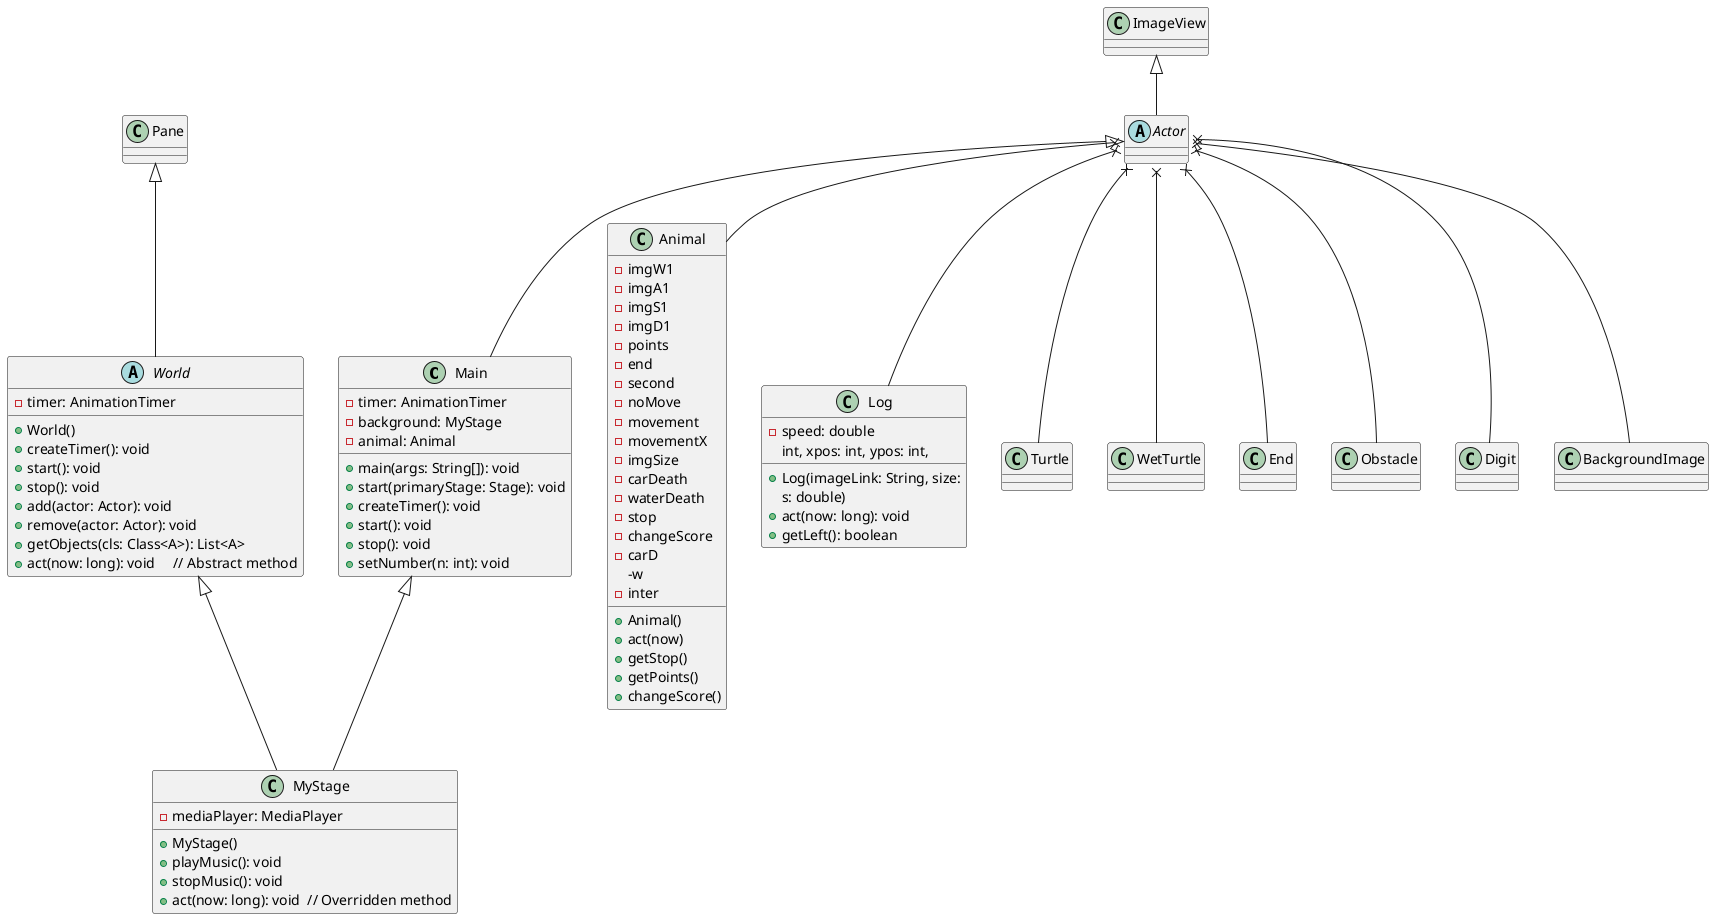 @startuml
'https://plantuml.com/class-diagram

Main <|-- MyStage
World <|-- MyStage
Pane <|-- World
Actor  x-- Animal
Actor  x-- Log
Actor  x-- Turtle
Actor  x-- WetTurtle
Actor  x-- End
Actor  x-- Obstacle
Actor  x-- Digit
Actor  x-- BackgroundImage
Actor <|-- Main
ImageView <|-- Actor
abstract class Actor
abstract class World{
 - timer: AnimationTimer

 + World()
 + createTimer(): void
 + start(): void
 + stop(): void
 + add(actor: Actor): void
 + remove(actor: Actor): void
 + getObjects(cls: Class<A>): List<A>
 + act(now: long): void     // Abstract method
}


class Main {
-timer: AnimationTimer
-background: MyStage
-animal: Animal
 + main(args: String[]): void
 + start(primaryStage: Stage): void
 + createTimer(): void
 + start(): void
 + stop(): void
 + setNumber(n: int): void
}
class MyStage {
 - mediaPlayer: MediaPlayer
+ MyStage()
+ playMusic(): void
+ stopMusic(): void
+ act(now: long): void  // Overridden method
}
class Animal {
 -imgW1
 -imgA1
 -imgS1
 -imgD1
 -points
 -end
 -second
 -noMove
 -movement
 -movementX
 -imgSize
 -carDeath
 -waterDeath
 -stop
 -changeScore
 -carD
 -w
 -inter
+Animal()
 +act(now)
 +getStop()
 +getPoints()
 +changeScore()
}
class Log {
 - speed: double
 + Log(imageLink: String, size:
        int, xpos: int, ypos: int,
        s: double)
 + act(now: long): void
+ getLeft(): boolean
}
class Turtle {

}
class WetTurtle {

}
class End {

}
class Obstacle {

}





@enduml
